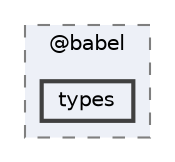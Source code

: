 digraph "pkiclassroomrescheduler/src/main/frontend/node_modules/@babel/types"
{
 // LATEX_PDF_SIZE
  bgcolor="transparent";
  edge [fontname=Helvetica,fontsize=10,labelfontname=Helvetica,labelfontsize=10];
  node [fontname=Helvetica,fontsize=10,shape=box,height=0.2,width=0.4];
  compound=true
  subgraph clusterdir_bc8070c8b402176472541bb6f0cba6df {
    graph [ bgcolor="#edf0f7", pencolor="grey50", label="@babel", fontname=Helvetica,fontsize=10 style="filled,dashed", URL="dir_bc8070c8b402176472541bb6f0cba6df.html",tooltip=""]
  dir_5af87ccac5fb28c79acb161aec472fe5 [label="types", fillcolor="#edf0f7", color="grey25", style="filled,bold", URL="dir_5af87ccac5fb28c79acb161aec472fe5.html",tooltip=""];
  }
}
